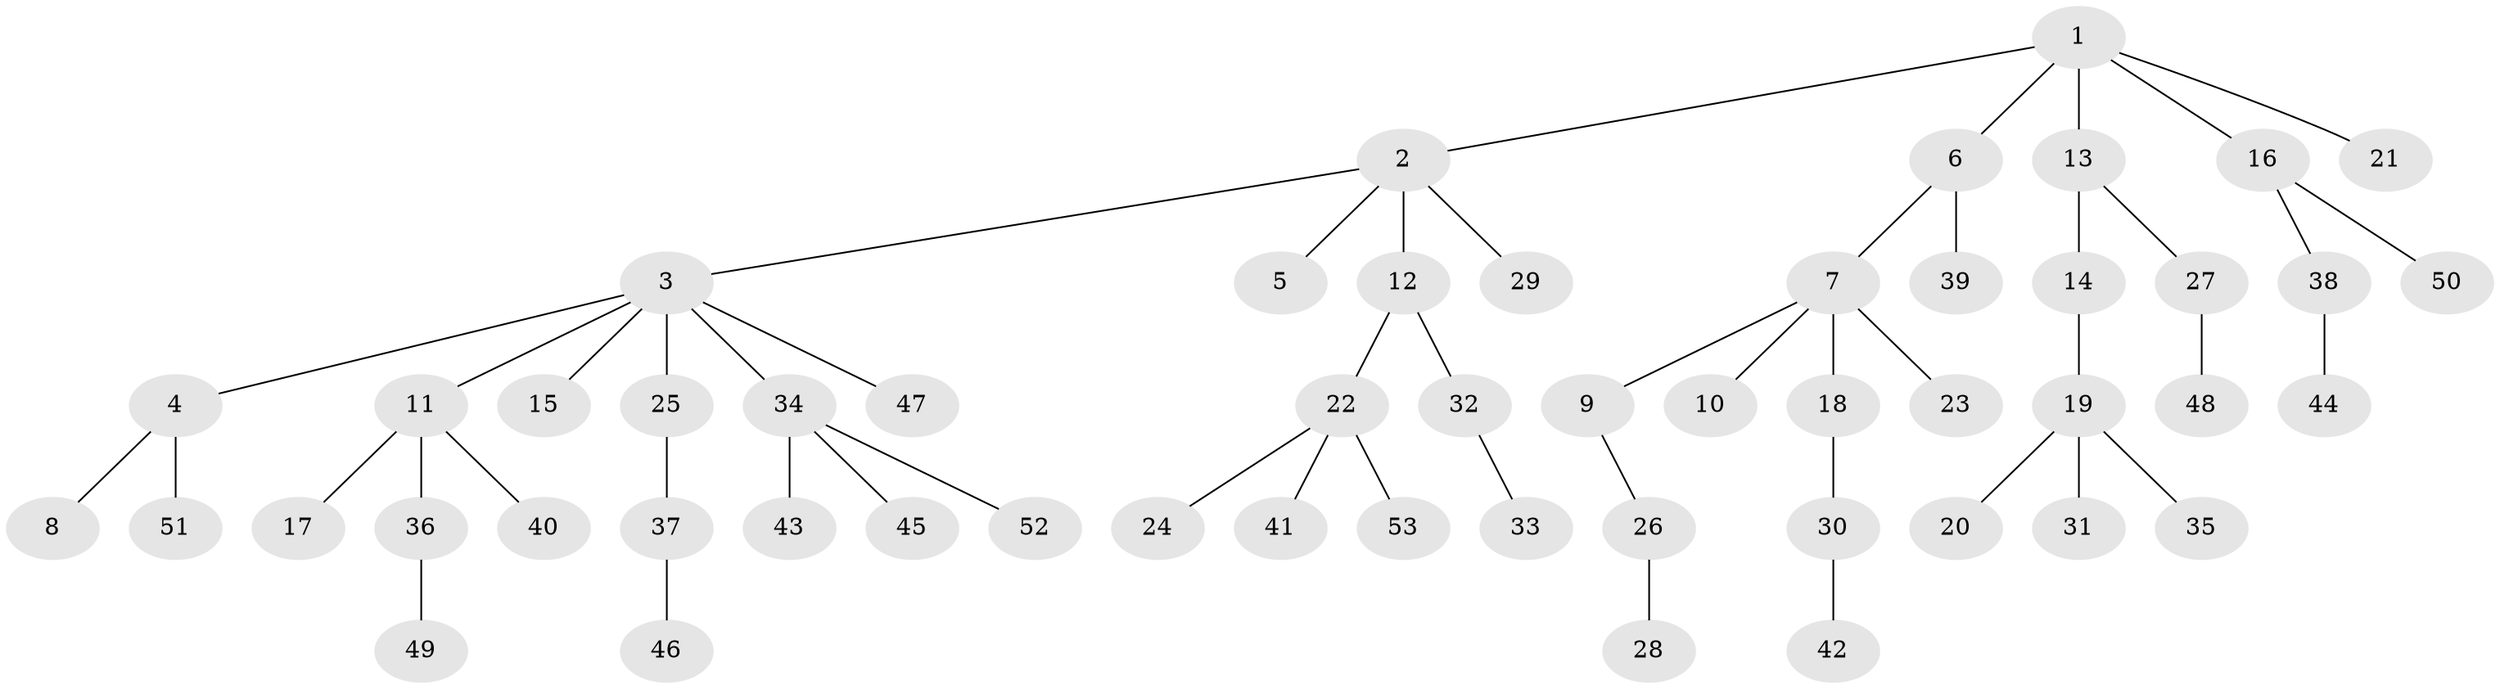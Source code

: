 // coarse degree distribution, {4: 0.08108108108108109, 9: 0.02702702702702703, 2: 0.13513513513513514, 1: 0.6216216216216216, 6: 0.02702702702702703, 3: 0.10810810810810811}
// Generated by graph-tools (version 1.1) at 2025/42/03/06/25 10:42:06]
// undirected, 53 vertices, 52 edges
graph export_dot {
graph [start="1"]
  node [color=gray90,style=filled];
  1;
  2;
  3;
  4;
  5;
  6;
  7;
  8;
  9;
  10;
  11;
  12;
  13;
  14;
  15;
  16;
  17;
  18;
  19;
  20;
  21;
  22;
  23;
  24;
  25;
  26;
  27;
  28;
  29;
  30;
  31;
  32;
  33;
  34;
  35;
  36;
  37;
  38;
  39;
  40;
  41;
  42;
  43;
  44;
  45;
  46;
  47;
  48;
  49;
  50;
  51;
  52;
  53;
  1 -- 2;
  1 -- 6;
  1 -- 13;
  1 -- 16;
  1 -- 21;
  2 -- 3;
  2 -- 5;
  2 -- 12;
  2 -- 29;
  3 -- 4;
  3 -- 11;
  3 -- 15;
  3 -- 25;
  3 -- 34;
  3 -- 47;
  4 -- 8;
  4 -- 51;
  6 -- 7;
  6 -- 39;
  7 -- 9;
  7 -- 10;
  7 -- 18;
  7 -- 23;
  9 -- 26;
  11 -- 17;
  11 -- 36;
  11 -- 40;
  12 -- 22;
  12 -- 32;
  13 -- 14;
  13 -- 27;
  14 -- 19;
  16 -- 38;
  16 -- 50;
  18 -- 30;
  19 -- 20;
  19 -- 31;
  19 -- 35;
  22 -- 24;
  22 -- 41;
  22 -- 53;
  25 -- 37;
  26 -- 28;
  27 -- 48;
  30 -- 42;
  32 -- 33;
  34 -- 43;
  34 -- 45;
  34 -- 52;
  36 -- 49;
  37 -- 46;
  38 -- 44;
}
